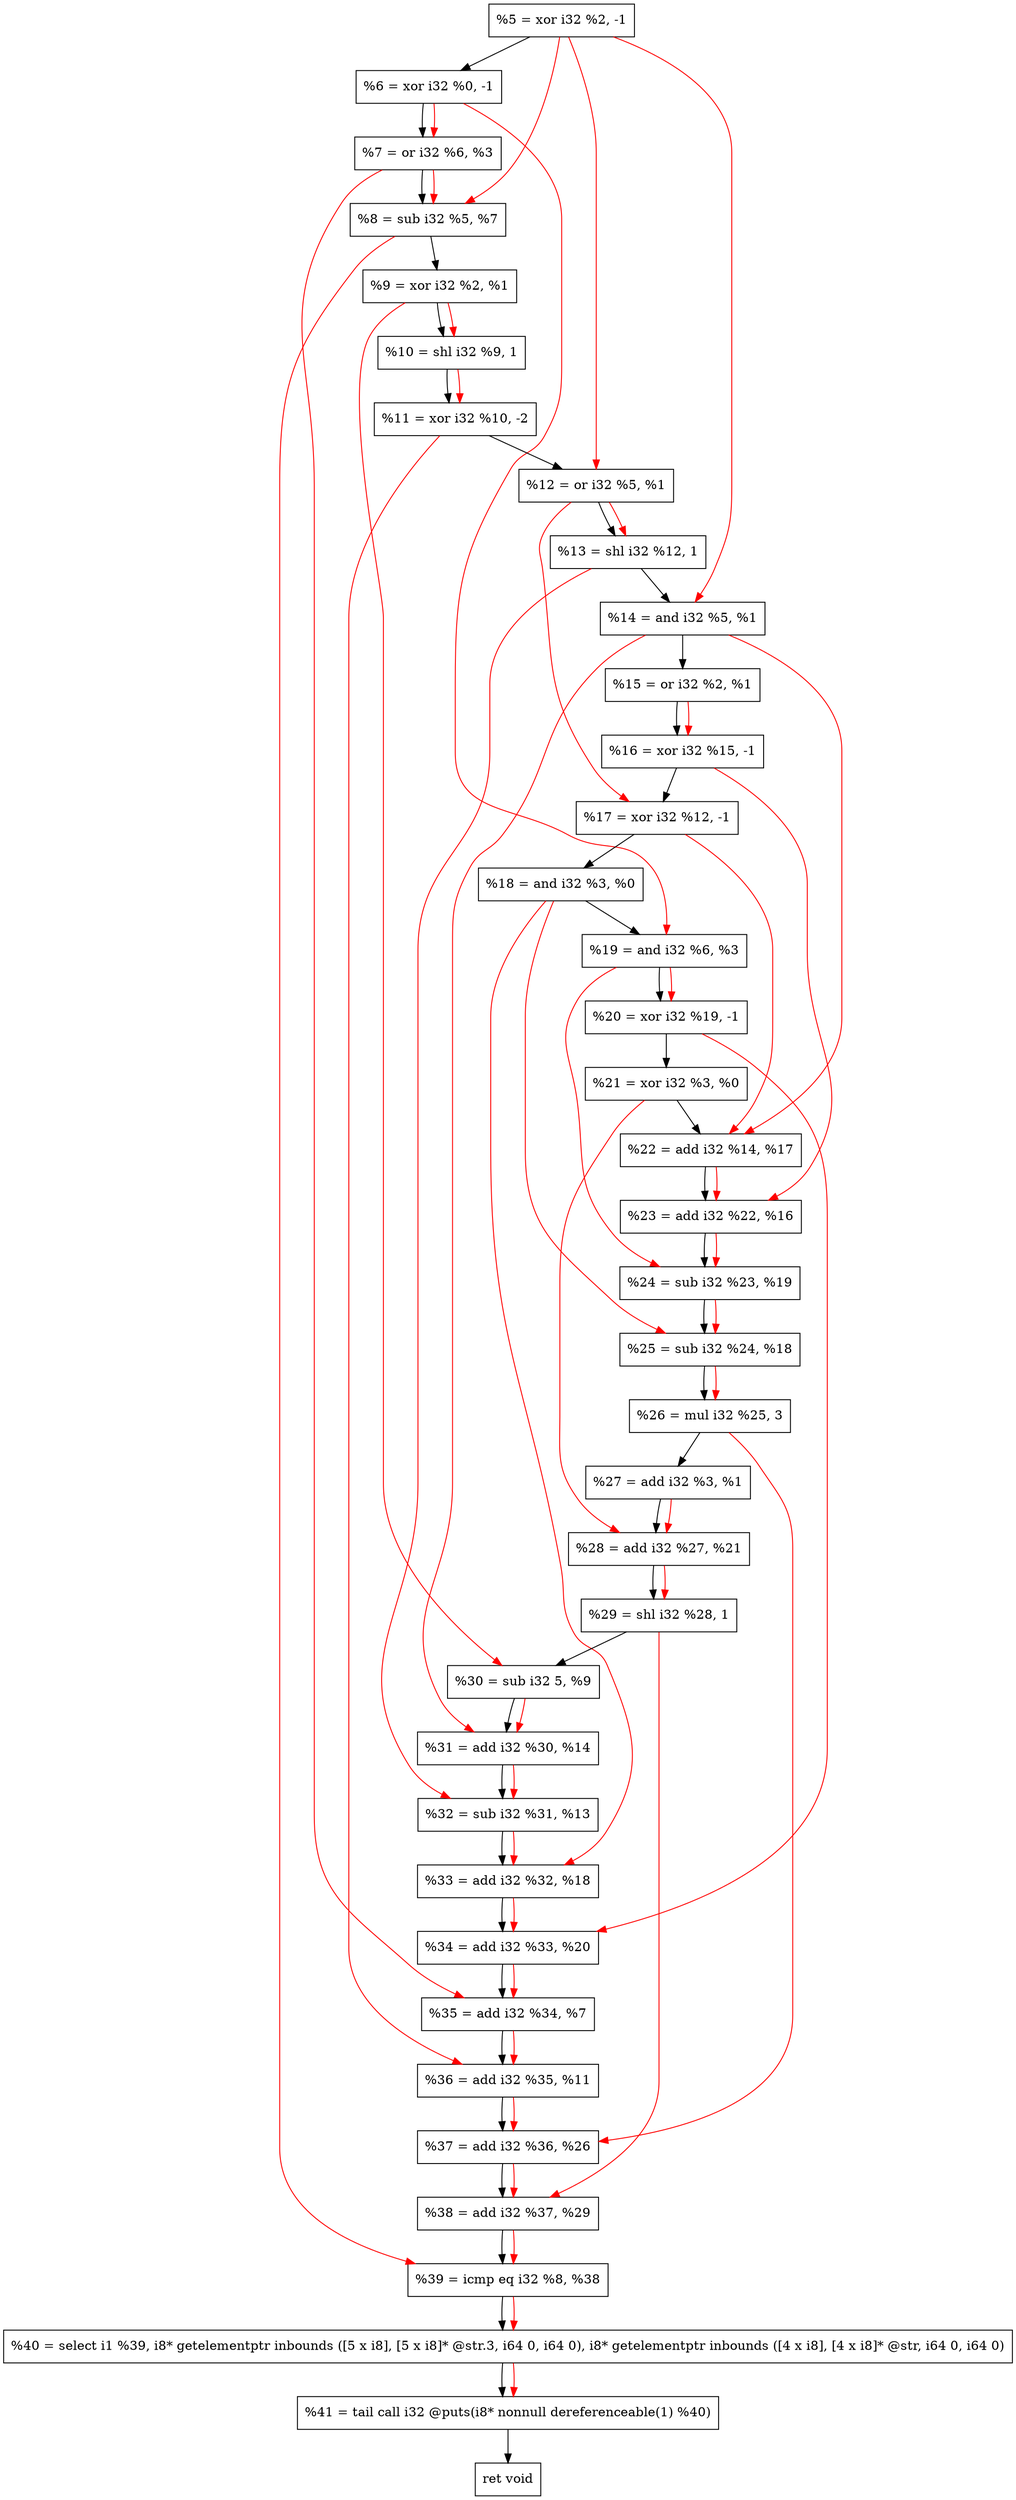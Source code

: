 digraph "DFG for'crackme' function" {
	Node0x501030[shape=record, label="  %5 = xor i32 %2, -1"];
	Node0x5010a0[shape=record, label="  %6 = xor i32 %0, -1"];
	Node0x501110[shape=record, label="  %7 = or i32 %6, %3"];
	Node0x501180[shape=record, label="  %8 = sub i32 %5, %7"];
	Node0x5011f0[shape=record, label="  %9 = xor i32 %2, %1"];
	Node0x501290[shape=record, label="  %10 = shl i32 %9, 1"];
	Node0x501330[shape=record, label="  %11 = xor i32 %10, -2"];
	Node0x5013a0[shape=record, label="  %12 = or i32 %5, %1"];
	Node0x501410[shape=record, label="  %13 = shl i32 %12, 1"];
	Node0x501480[shape=record, label="  %14 = and i32 %5, %1"];
	Node0x5014f0[shape=record, label="  %15 = or i32 %2, %1"];
	Node0x501560[shape=record, label="  %16 = xor i32 %15, -1"];
	Node0x5015d0[shape=record, label="  %17 = xor i32 %12, -1"];
	Node0x501640[shape=record, label="  %18 = and i32 %3, %0"];
	Node0x5016b0[shape=record, label="  %19 = and i32 %6, %3"];
	Node0x501720[shape=record, label="  %20 = xor i32 %19, -1"];
	Node0x501790[shape=record, label="  %21 = xor i32 %3, %0"];
	Node0x501800[shape=record, label="  %22 = add i32 %14, %17"];
	Node0x501870[shape=record, label="  %23 = add i32 %22, %16"];
	Node0x5018e0[shape=record, label="  %24 = sub i32 %23, %19"];
	Node0x501950[shape=record, label="  %25 = sub i32 %24, %18"];
	Node0x5019f0[shape=record, label="  %26 = mul i32 %25, 3"];
	Node0x501a60[shape=record, label="  %27 = add i32 %3, %1"];
	Node0x501ad0[shape=record, label="  %28 = add i32 %27, %21"];
	Node0x501b40[shape=record, label="  %29 = shl i32 %28, 1"];
	Node0x501be0[shape=record, label="  %30 = sub i32 5, %9"];
	Node0x501c50[shape=record, label="  %31 = add i32 %30, %14"];
	Node0x501cc0[shape=record, label="  %32 = sub i32 %31, %13"];
	Node0x501f40[shape=record, label="  %33 = add i32 %32, %18"];
	Node0x501fb0[shape=record, label="  %34 = add i32 %33, %20"];
	Node0x502020[shape=record, label="  %35 = add i32 %34, %7"];
	Node0x502090[shape=record, label="  %36 = add i32 %35, %11"];
	Node0x502100[shape=record, label="  %37 = add i32 %36, %26"];
	Node0x502170[shape=record, label="  %38 = add i32 %37, %29"];
	Node0x5021e0[shape=record, label="  %39 = icmp eq i32 %8, %38"];
	Node0x4a1268[shape=record, label="  %40 = select i1 %39, i8* getelementptr inbounds ([5 x i8], [5 x i8]* @str.3, i64 0, i64 0), i8* getelementptr inbounds ([4 x i8], [4 x i8]* @str, i64 0, i64 0)"];
	Node0x502680[shape=record, label="  %41 = tail call i32 @puts(i8* nonnull dereferenceable(1) %40)"];
	Node0x5026d0[shape=record, label="  ret void"];
	Node0x501030 -> Node0x5010a0;
	Node0x5010a0 -> Node0x501110;
	Node0x501110 -> Node0x501180;
	Node0x501180 -> Node0x5011f0;
	Node0x5011f0 -> Node0x501290;
	Node0x501290 -> Node0x501330;
	Node0x501330 -> Node0x5013a0;
	Node0x5013a0 -> Node0x501410;
	Node0x501410 -> Node0x501480;
	Node0x501480 -> Node0x5014f0;
	Node0x5014f0 -> Node0x501560;
	Node0x501560 -> Node0x5015d0;
	Node0x5015d0 -> Node0x501640;
	Node0x501640 -> Node0x5016b0;
	Node0x5016b0 -> Node0x501720;
	Node0x501720 -> Node0x501790;
	Node0x501790 -> Node0x501800;
	Node0x501800 -> Node0x501870;
	Node0x501870 -> Node0x5018e0;
	Node0x5018e0 -> Node0x501950;
	Node0x501950 -> Node0x5019f0;
	Node0x5019f0 -> Node0x501a60;
	Node0x501a60 -> Node0x501ad0;
	Node0x501ad0 -> Node0x501b40;
	Node0x501b40 -> Node0x501be0;
	Node0x501be0 -> Node0x501c50;
	Node0x501c50 -> Node0x501cc0;
	Node0x501cc0 -> Node0x501f40;
	Node0x501f40 -> Node0x501fb0;
	Node0x501fb0 -> Node0x502020;
	Node0x502020 -> Node0x502090;
	Node0x502090 -> Node0x502100;
	Node0x502100 -> Node0x502170;
	Node0x502170 -> Node0x5021e0;
	Node0x5021e0 -> Node0x4a1268;
	Node0x4a1268 -> Node0x502680;
	Node0x502680 -> Node0x5026d0;
edge [color=red]
	Node0x5010a0 -> Node0x501110;
	Node0x501030 -> Node0x501180;
	Node0x501110 -> Node0x501180;
	Node0x5011f0 -> Node0x501290;
	Node0x501290 -> Node0x501330;
	Node0x501030 -> Node0x5013a0;
	Node0x5013a0 -> Node0x501410;
	Node0x501030 -> Node0x501480;
	Node0x5014f0 -> Node0x501560;
	Node0x5013a0 -> Node0x5015d0;
	Node0x5010a0 -> Node0x5016b0;
	Node0x5016b0 -> Node0x501720;
	Node0x501480 -> Node0x501800;
	Node0x5015d0 -> Node0x501800;
	Node0x501800 -> Node0x501870;
	Node0x501560 -> Node0x501870;
	Node0x501870 -> Node0x5018e0;
	Node0x5016b0 -> Node0x5018e0;
	Node0x5018e0 -> Node0x501950;
	Node0x501640 -> Node0x501950;
	Node0x501950 -> Node0x5019f0;
	Node0x501a60 -> Node0x501ad0;
	Node0x501790 -> Node0x501ad0;
	Node0x501ad0 -> Node0x501b40;
	Node0x5011f0 -> Node0x501be0;
	Node0x501be0 -> Node0x501c50;
	Node0x501480 -> Node0x501c50;
	Node0x501c50 -> Node0x501cc0;
	Node0x501410 -> Node0x501cc0;
	Node0x501cc0 -> Node0x501f40;
	Node0x501640 -> Node0x501f40;
	Node0x501f40 -> Node0x501fb0;
	Node0x501720 -> Node0x501fb0;
	Node0x501fb0 -> Node0x502020;
	Node0x501110 -> Node0x502020;
	Node0x502020 -> Node0x502090;
	Node0x501330 -> Node0x502090;
	Node0x502090 -> Node0x502100;
	Node0x5019f0 -> Node0x502100;
	Node0x502100 -> Node0x502170;
	Node0x501b40 -> Node0x502170;
	Node0x501180 -> Node0x5021e0;
	Node0x502170 -> Node0x5021e0;
	Node0x5021e0 -> Node0x4a1268;
	Node0x4a1268 -> Node0x502680;
}
